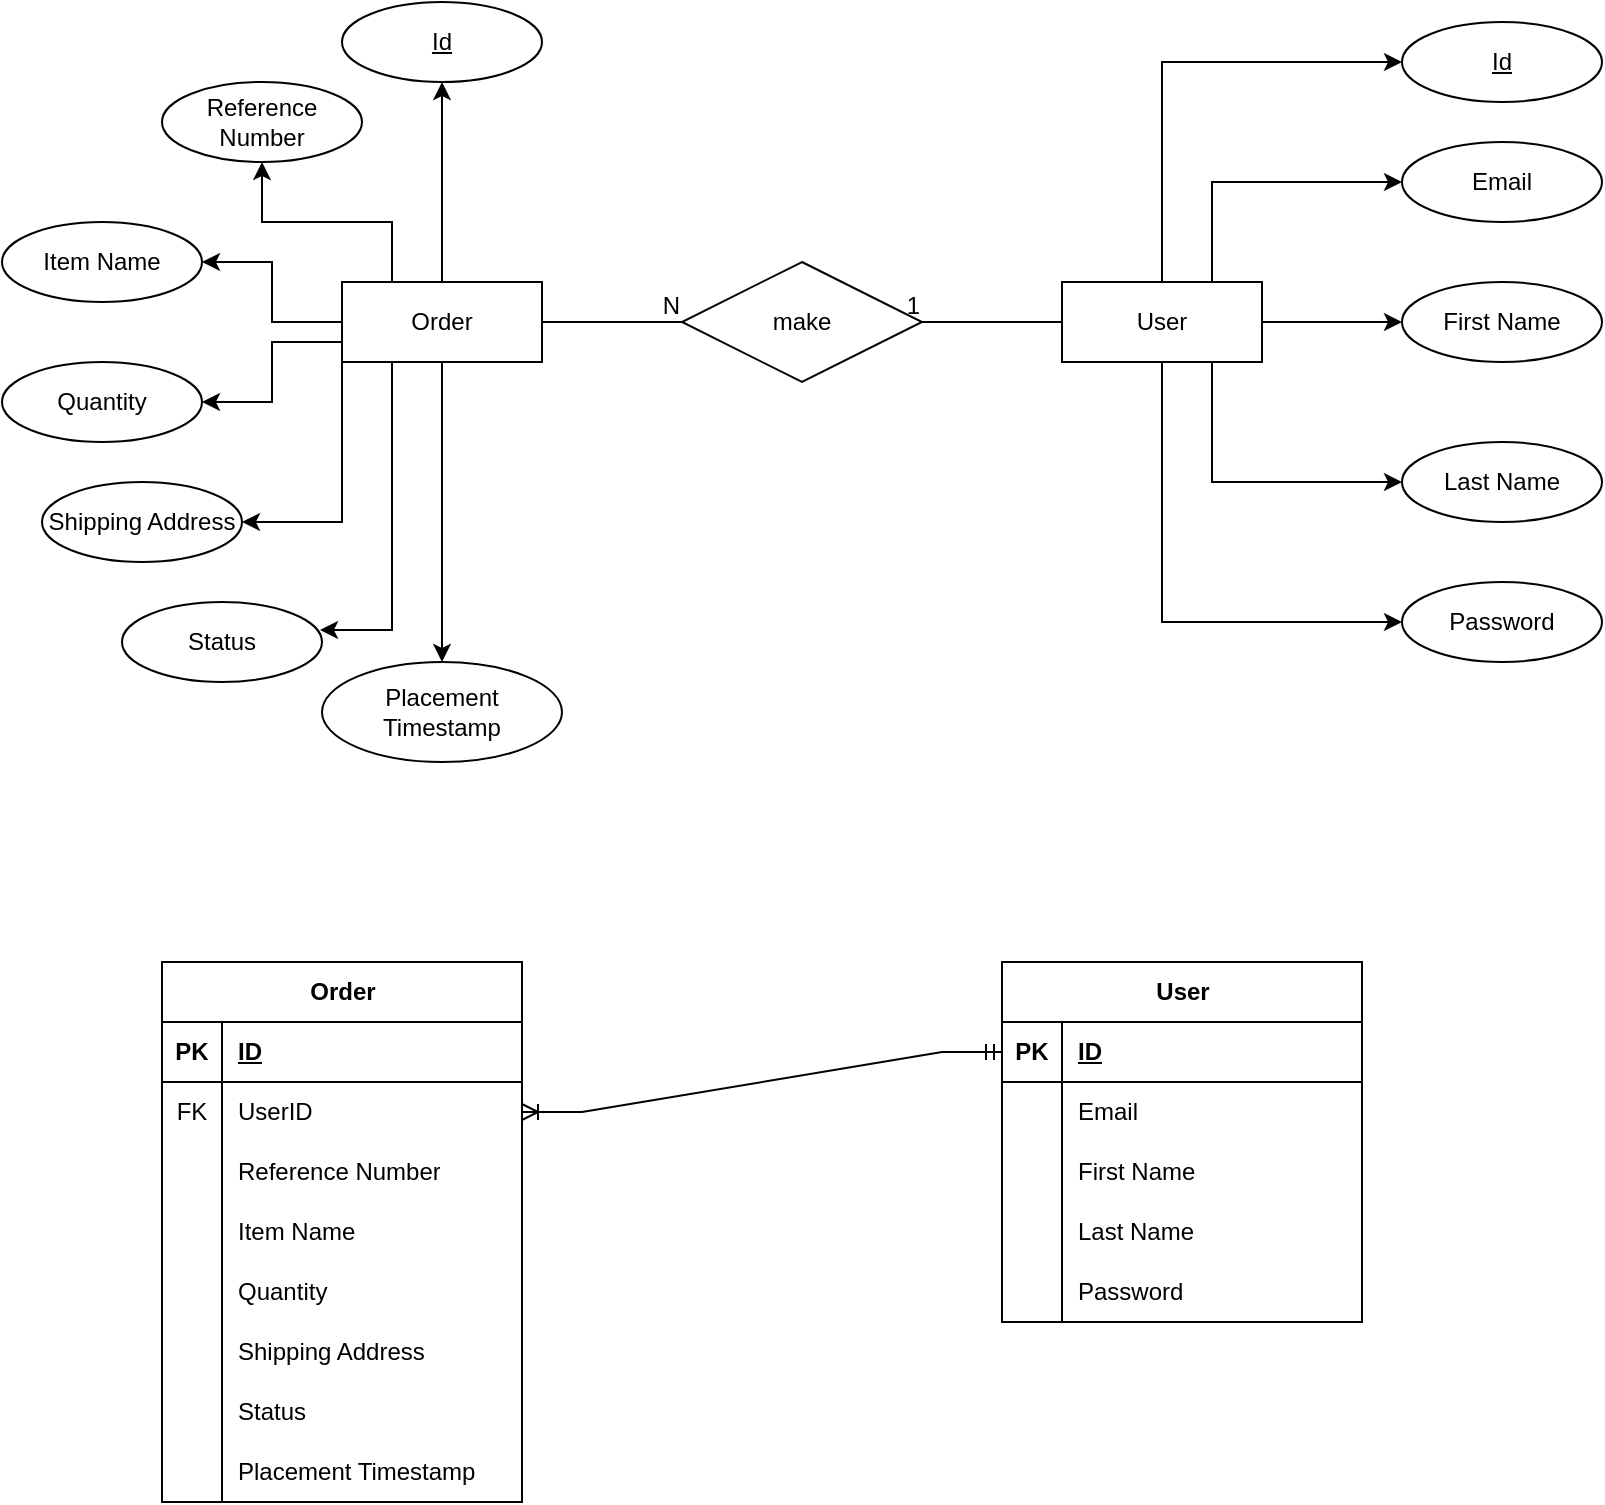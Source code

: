 <mxfile version="24.7.7">
  <diagram id="R2lEEEUBdFMjLlhIrx00" name="Page-1">
    <mxGraphModel dx="880" dy="426" grid="1" gridSize="10" guides="1" tooltips="1" connect="1" arrows="1" fold="1" page="1" pageScale="1" pageWidth="850" pageHeight="1100" math="0" shadow="0" extFonts="Permanent Marker^https://fonts.googleapis.com/css?family=Permanent+Marker">
      <root>
        <mxCell id="0" />
        <mxCell id="1" parent="0" />
        <mxCell id="74X3H9e_f2SujGvIJat9-12" style="edgeStyle=orthogonalEdgeStyle;rounded=0;orthogonalLoop=1;jettySize=auto;html=1;exitX=1;exitY=0.5;exitDx=0;exitDy=0;entryX=0;entryY=0.5;entryDx=0;entryDy=0;" edge="1" parent="1" source="74X3H9e_f2SujGvIJat9-1" target="74X3H9e_f2SujGvIJat9-7">
          <mxGeometry relative="1" as="geometry" />
        </mxCell>
        <mxCell id="74X3H9e_f2SujGvIJat9-13" style="edgeStyle=orthogonalEdgeStyle;rounded=0;orthogonalLoop=1;jettySize=auto;html=1;exitX=0.75;exitY=0;exitDx=0;exitDy=0;entryX=0;entryY=0.5;entryDx=0;entryDy=0;" edge="1" parent="1" source="74X3H9e_f2SujGvIJat9-1" target="74X3H9e_f2SujGvIJat9-9">
          <mxGeometry relative="1" as="geometry" />
        </mxCell>
        <mxCell id="74X3H9e_f2SujGvIJat9-14" style="edgeStyle=orthogonalEdgeStyle;rounded=0;orthogonalLoop=1;jettySize=auto;html=1;exitX=0.5;exitY=0;exitDx=0;exitDy=0;entryX=0;entryY=0.5;entryDx=0;entryDy=0;" edge="1" parent="1" source="74X3H9e_f2SujGvIJat9-1" target="74X3H9e_f2SujGvIJat9-4">
          <mxGeometry relative="1" as="geometry" />
        </mxCell>
        <mxCell id="74X3H9e_f2SujGvIJat9-15" style="edgeStyle=orthogonalEdgeStyle;rounded=0;orthogonalLoop=1;jettySize=auto;html=1;exitX=0.5;exitY=1;exitDx=0;exitDy=0;entryX=0;entryY=0.5;entryDx=0;entryDy=0;" edge="1" parent="1" source="74X3H9e_f2SujGvIJat9-1" target="74X3H9e_f2SujGvIJat9-5">
          <mxGeometry relative="1" as="geometry" />
        </mxCell>
        <mxCell id="74X3H9e_f2SujGvIJat9-16" style="edgeStyle=orthogonalEdgeStyle;rounded=0;orthogonalLoop=1;jettySize=auto;html=1;exitX=0.75;exitY=1;exitDx=0;exitDy=0;entryX=0;entryY=0.5;entryDx=0;entryDy=0;" edge="1" parent="1" source="74X3H9e_f2SujGvIJat9-1" target="74X3H9e_f2SujGvIJat9-6">
          <mxGeometry relative="1" as="geometry" />
        </mxCell>
        <mxCell id="74X3H9e_f2SujGvIJat9-1" value="User" style="whiteSpace=wrap;html=1;align=center;" vertex="1" parent="1">
          <mxGeometry x="550" y="180" width="100" height="40" as="geometry" />
        </mxCell>
        <mxCell id="74X3H9e_f2SujGvIJat9-4" value="Id" style="ellipse;whiteSpace=wrap;html=1;align=center;fontStyle=4;" vertex="1" parent="1">
          <mxGeometry x="720" y="50" width="100" height="40" as="geometry" />
        </mxCell>
        <mxCell id="74X3H9e_f2SujGvIJat9-5" value="Password" style="ellipse;whiteSpace=wrap;html=1;align=center;" vertex="1" parent="1">
          <mxGeometry x="720" y="330" width="100" height="40" as="geometry" />
        </mxCell>
        <mxCell id="74X3H9e_f2SujGvIJat9-6" value="Last Name" style="ellipse;whiteSpace=wrap;html=1;align=center;" vertex="1" parent="1">
          <mxGeometry x="720" y="260" width="100" height="40" as="geometry" />
        </mxCell>
        <mxCell id="74X3H9e_f2SujGvIJat9-7" value="First Name" style="ellipse;whiteSpace=wrap;html=1;align=center;" vertex="1" parent="1">
          <mxGeometry x="720" y="180" width="100" height="40" as="geometry" />
        </mxCell>
        <mxCell id="74X3H9e_f2SujGvIJat9-9" value="Email" style="ellipse;whiteSpace=wrap;html=1;align=center;" vertex="1" parent="1">
          <mxGeometry x="720" y="110" width="100" height="40" as="geometry" />
        </mxCell>
        <mxCell id="74X3H9e_f2SujGvIJat9-32" style="edgeStyle=orthogonalEdgeStyle;rounded=0;orthogonalLoop=1;jettySize=auto;html=1;exitX=0.5;exitY=0;exitDx=0;exitDy=0;entryX=0.5;entryY=1;entryDx=0;entryDy=0;" edge="1" parent="1" source="74X3H9e_f2SujGvIJat9-18" target="74X3H9e_f2SujGvIJat9-26">
          <mxGeometry relative="1" as="geometry" />
        </mxCell>
        <mxCell id="74X3H9e_f2SujGvIJat9-33" style="edgeStyle=orthogonalEdgeStyle;rounded=0;orthogonalLoop=1;jettySize=auto;html=1;exitX=0.25;exitY=0;exitDx=0;exitDy=0;entryX=0.5;entryY=1;entryDx=0;entryDy=0;" edge="1" parent="1" source="74X3H9e_f2SujGvIJat9-18" target="74X3H9e_f2SujGvIJat9-30">
          <mxGeometry relative="1" as="geometry" />
        </mxCell>
        <mxCell id="74X3H9e_f2SujGvIJat9-34" style="edgeStyle=orthogonalEdgeStyle;rounded=0;orthogonalLoop=1;jettySize=auto;html=1;exitX=0;exitY=0.5;exitDx=0;exitDy=0;entryX=1;entryY=0.5;entryDx=0;entryDy=0;" edge="1" parent="1" source="74X3H9e_f2SujGvIJat9-18" target="74X3H9e_f2SujGvIJat9-31">
          <mxGeometry relative="1" as="geometry" />
        </mxCell>
        <mxCell id="74X3H9e_f2SujGvIJat9-35" style="edgeStyle=orthogonalEdgeStyle;rounded=0;orthogonalLoop=1;jettySize=auto;html=1;exitX=0;exitY=0.75;exitDx=0;exitDy=0;entryX=1;entryY=0.5;entryDx=0;entryDy=0;" edge="1" parent="1" source="74X3H9e_f2SujGvIJat9-18" target="74X3H9e_f2SujGvIJat9-29">
          <mxGeometry relative="1" as="geometry" />
        </mxCell>
        <mxCell id="74X3H9e_f2SujGvIJat9-36" style="edgeStyle=orthogonalEdgeStyle;rounded=0;orthogonalLoop=1;jettySize=auto;html=1;exitX=0;exitY=1;exitDx=0;exitDy=0;entryX=1;entryY=0.5;entryDx=0;entryDy=0;" edge="1" parent="1" source="74X3H9e_f2SujGvIJat9-18" target="74X3H9e_f2SujGvIJat9-28">
          <mxGeometry relative="1" as="geometry" />
        </mxCell>
        <mxCell id="74X3H9e_f2SujGvIJat9-37" style="edgeStyle=orthogonalEdgeStyle;rounded=0;orthogonalLoop=1;jettySize=auto;html=1;exitX=0.5;exitY=1;exitDx=0;exitDy=0;entryX=0.5;entryY=0;entryDx=0;entryDy=0;" edge="1" parent="1" source="74X3H9e_f2SujGvIJat9-18" target="74X3H9e_f2SujGvIJat9-27">
          <mxGeometry relative="1" as="geometry" />
        </mxCell>
        <mxCell id="74X3H9e_f2SujGvIJat9-18" value="Order" style="whiteSpace=wrap;html=1;align=center;" vertex="1" parent="1">
          <mxGeometry x="190" y="180" width="100" height="40" as="geometry" />
        </mxCell>
        <mxCell id="74X3H9e_f2SujGvIJat9-19" value="make" style="shape=rhombus;perimeter=rhombusPerimeter;whiteSpace=wrap;html=1;align=center;" vertex="1" parent="1">
          <mxGeometry x="360" y="170" width="120" height="60" as="geometry" />
        </mxCell>
        <mxCell id="74X3H9e_f2SujGvIJat9-21" value="" style="endArrow=none;html=1;rounded=0;exitX=0;exitY=0.5;exitDx=0;exitDy=0;entryX=1;entryY=0.5;entryDx=0;entryDy=0;" edge="1" parent="1" source="74X3H9e_f2SujGvIJat9-1" target="74X3H9e_f2SujGvIJat9-19">
          <mxGeometry relative="1" as="geometry">
            <mxPoint x="360" y="210" as="sourcePoint" />
            <mxPoint x="520" y="210" as="targetPoint" />
          </mxGeometry>
        </mxCell>
        <mxCell id="74X3H9e_f2SujGvIJat9-22" value="1" style="resizable=0;html=1;whiteSpace=wrap;align=right;verticalAlign=bottom;" connectable="0" vertex="1" parent="74X3H9e_f2SujGvIJat9-21">
          <mxGeometry x="1" relative="1" as="geometry" />
        </mxCell>
        <mxCell id="74X3H9e_f2SujGvIJat9-23" value="" style="endArrow=none;html=1;rounded=0;entryX=0;entryY=0.5;entryDx=0;entryDy=0;exitX=1;exitY=0.5;exitDx=0;exitDy=0;" edge="1" parent="1" source="74X3H9e_f2SujGvIJat9-18" target="74X3H9e_f2SujGvIJat9-19">
          <mxGeometry relative="1" as="geometry">
            <mxPoint x="360" y="210" as="sourcePoint" />
            <mxPoint x="520" y="210" as="targetPoint" />
          </mxGeometry>
        </mxCell>
        <mxCell id="74X3H9e_f2SujGvIJat9-24" value="N" style="resizable=0;html=1;whiteSpace=wrap;align=right;verticalAlign=bottom;" connectable="0" vertex="1" parent="74X3H9e_f2SujGvIJat9-23">
          <mxGeometry x="1" relative="1" as="geometry" />
        </mxCell>
        <mxCell id="74X3H9e_f2SujGvIJat9-26" value="Id" style="ellipse;whiteSpace=wrap;html=1;align=center;fontStyle=4;" vertex="1" parent="1">
          <mxGeometry x="190" y="40" width="100" height="40" as="geometry" />
        </mxCell>
        <mxCell id="74X3H9e_f2SujGvIJat9-27" value="Placement Timestamp" style="ellipse;whiteSpace=wrap;html=1;align=center;" vertex="1" parent="1">
          <mxGeometry x="180" y="370" width="120" height="50" as="geometry" />
        </mxCell>
        <mxCell id="74X3H9e_f2SujGvIJat9-28" value="Shipping Address" style="ellipse;whiteSpace=wrap;html=1;align=center;" vertex="1" parent="1">
          <mxGeometry x="40" y="280" width="100" height="40" as="geometry" />
        </mxCell>
        <mxCell id="74X3H9e_f2SujGvIJat9-29" value="Quantity" style="ellipse;whiteSpace=wrap;html=1;align=center;" vertex="1" parent="1">
          <mxGeometry x="20" y="220" width="100" height="40" as="geometry" />
        </mxCell>
        <mxCell id="74X3H9e_f2SujGvIJat9-30" value="Reference Number" style="ellipse;whiteSpace=wrap;html=1;align=center;" vertex="1" parent="1">
          <mxGeometry x="100" y="80" width="100" height="40" as="geometry" />
        </mxCell>
        <mxCell id="74X3H9e_f2SujGvIJat9-31" value="Item Name" style="ellipse;whiteSpace=wrap;html=1;align=center;" vertex="1" parent="1">
          <mxGeometry x="20" y="150" width="100" height="40" as="geometry" />
        </mxCell>
        <mxCell id="74X3H9e_f2SujGvIJat9-38" value="Status" style="ellipse;whiteSpace=wrap;html=1;align=center;" vertex="1" parent="1">
          <mxGeometry x="80" y="340" width="100" height="40" as="geometry" />
        </mxCell>
        <mxCell id="74X3H9e_f2SujGvIJat9-39" style="edgeStyle=orthogonalEdgeStyle;rounded=0;orthogonalLoop=1;jettySize=auto;html=1;exitX=0.25;exitY=1;exitDx=0;exitDy=0;entryX=0.99;entryY=0.35;entryDx=0;entryDy=0;entryPerimeter=0;" edge="1" parent="1" source="74X3H9e_f2SujGvIJat9-18" target="74X3H9e_f2SujGvIJat9-38">
          <mxGeometry relative="1" as="geometry" />
        </mxCell>
        <mxCell id="74X3H9e_f2SujGvIJat9-44" value="Order" style="shape=table;startSize=30;container=1;collapsible=1;childLayout=tableLayout;fixedRows=1;rowLines=0;fontStyle=1;align=center;resizeLast=1;html=1;" vertex="1" parent="1">
          <mxGeometry x="100" y="520" width="180" height="270" as="geometry" />
        </mxCell>
        <mxCell id="74X3H9e_f2SujGvIJat9-45" value="" style="shape=tableRow;horizontal=0;startSize=0;swimlaneHead=0;swimlaneBody=0;fillColor=none;collapsible=0;dropTarget=0;points=[[0,0.5],[1,0.5]];portConstraint=eastwest;top=0;left=0;right=0;bottom=1;" vertex="1" parent="74X3H9e_f2SujGvIJat9-44">
          <mxGeometry y="30" width="180" height="30" as="geometry" />
        </mxCell>
        <mxCell id="74X3H9e_f2SujGvIJat9-46" value="PK" style="shape=partialRectangle;connectable=0;fillColor=none;top=0;left=0;bottom=0;right=0;fontStyle=1;overflow=hidden;whiteSpace=wrap;html=1;" vertex="1" parent="74X3H9e_f2SujGvIJat9-45">
          <mxGeometry width="30" height="30" as="geometry">
            <mxRectangle width="30" height="30" as="alternateBounds" />
          </mxGeometry>
        </mxCell>
        <mxCell id="74X3H9e_f2SujGvIJat9-47" value="ID" style="shape=partialRectangle;connectable=0;fillColor=none;top=0;left=0;bottom=0;right=0;align=left;spacingLeft=6;fontStyle=5;overflow=hidden;whiteSpace=wrap;html=1;" vertex="1" parent="74X3H9e_f2SujGvIJat9-45">
          <mxGeometry x="30" width="150" height="30" as="geometry">
            <mxRectangle width="150" height="30" as="alternateBounds" />
          </mxGeometry>
        </mxCell>
        <mxCell id="74X3H9e_f2SujGvIJat9-48" value="" style="shape=tableRow;horizontal=0;startSize=0;swimlaneHead=0;swimlaneBody=0;fillColor=none;collapsible=0;dropTarget=0;points=[[0,0.5],[1,0.5]];portConstraint=eastwest;top=0;left=0;right=0;bottom=0;" vertex="1" parent="74X3H9e_f2SujGvIJat9-44">
          <mxGeometry y="60" width="180" height="30" as="geometry" />
        </mxCell>
        <mxCell id="74X3H9e_f2SujGvIJat9-49" value="FK" style="shape=partialRectangle;connectable=0;fillColor=none;top=0;left=0;bottom=0;right=0;editable=1;overflow=hidden;whiteSpace=wrap;html=1;" vertex="1" parent="74X3H9e_f2SujGvIJat9-48">
          <mxGeometry width="30" height="30" as="geometry">
            <mxRectangle width="30" height="30" as="alternateBounds" />
          </mxGeometry>
        </mxCell>
        <mxCell id="74X3H9e_f2SujGvIJat9-50" value="UserID" style="shape=partialRectangle;connectable=0;fillColor=none;top=0;left=0;bottom=0;right=0;align=left;spacingLeft=6;overflow=hidden;whiteSpace=wrap;html=1;" vertex="1" parent="74X3H9e_f2SujGvIJat9-48">
          <mxGeometry x="30" width="150" height="30" as="geometry">
            <mxRectangle width="150" height="30" as="alternateBounds" />
          </mxGeometry>
        </mxCell>
        <mxCell id="74X3H9e_f2SujGvIJat9-51" value="" style="shape=tableRow;horizontal=0;startSize=0;swimlaneHead=0;swimlaneBody=0;fillColor=none;collapsible=0;dropTarget=0;points=[[0,0.5],[1,0.5]];portConstraint=eastwest;top=0;left=0;right=0;bottom=0;" vertex="1" parent="74X3H9e_f2SujGvIJat9-44">
          <mxGeometry y="90" width="180" height="30" as="geometry" />
        </mxCell>
        <mxCell id="74X3H9e_f2SujGvIJat9-52" value="" style="shape=partialRectangle;connectable=0;fillColor=none;top=0;left=0;bottom=0;right=0;editable=1;overflow=hidden;whiteSpace=wrap;html=1;" vertex="1" parent="74X3H9e_f2SujGvIJat9-51">
          <mxGeometry width="30" height="30" as="geometry">
            <mxRectangle width="30" height="30" as="alternateBounds" />
          </mxGeometry>
        </mxCell>
        <mxCell id="74X3H9e_f2SujGvIJat9-53" value="Reference Number" style="shape=partialRectangle;connectable=0;fillColor=none;top=0;left=0;bottom=0;right=0;align=left;spacingLeft=6;overflow=hidden;whiteSpace=wrap;html=1;" vertex="1" parent="74X3H9e_f2SujGvIJat9-51">
          <mxGeometry x="30" width="150" height="30" as="geometry">
            <mxRectangle width="150" height="30" as="alternateBounds" />
          </mxGeometry>
        </mxCell>
        <mxCell id="74X3H9e_f2SujGvIJat9-54" value="" style="shape=tableRow;horizontal=0;startSize=0;swimlaneHead=0;swimlaneBody=0;fillColor=none;collapsible=0;dropTarget=0;points=[[0,0.5],[1,0.5]];portConstraint=eastwest;top=0;left=0;right=0;bottom=0;" vertex="1" parent="74X3H9e_f2SujGvIJat9-44">
          <mxGeometry y="120" width="180" height="30" as="geometry" />
        </mxCell>
        <mxCell id="74X3H9e_f2SujGvIJat9-55" value="" style="shape=partialRectangle;connectable=0;fillColor=none;top=0;left=0;bottom=0;right=0;editable=1;overflow=hidden;whiteSpace=wrap;html=1;" vertex="1" parent="74X3H9e_f2SujGvIJat9-54">
          <mxGeometry width="30" height="30" as="geometry">
            <mxRectangle width="30" height="30" as="alternateBounds" />
          </mxGeometry>
        </mxCell>
        <mxCell id="74X3H9e_f2SujGvIJat9-56" value="Item Name" style="shape=partialRectangle;connectable=0;fillColor=none;top=0;left=0;bottom=0;right=0;align=left;spacingLeft=6;overflow=hidden;whiteSpace=wrap;html=1;" vertex="1" parent="74X3H9e_f2SujGvIJat9-54">
          <mxGeometry x="30" width="150" height="30" as="geometry">
            <mxRectangle width="150" height="30" as="alternateBounds" />
          </mxGeometry>
        </mxCell>
        <mxCell id="74X3H9e_f2SujGvIJat9-76" style="shape=tableRow;horizontal=0;startSize=0;swimlaneHead=0;swimlaneBody=0;fillColor=none;collapsible=0;dropTarget=0;points=[[0,0.5],[1,0.5]];portConstraint=eastwest;top=0;left=0;right=0;bottom=0;" vertex="1" parent="74X3H9e_f2SujGvIJat9-44">
          <mxGeometry y="150" width="180" height="30" as="geometry" />
        </mxCell>
        <mxCell id="74X3H9e_f2SujGvIJat9-77" style="shape=partialRectangle;connectable=0;fillColor=none;top=0;left=0;bottom=0;right=0;editable=1;overflow=hidden;whiteSpace=wrap;html=1;" vertex="1" parent="74X3H9e_f2SujGvIJat9-76">
          <mxGeometry width="30" height="30" as="geometry">
            <mxRectangle width="30" height="30" as="alternateBounds" />
          </mxGeometry>
        </mxCell>
        <mxCell id="74X3H9e_f2SujGvIJat9-78" value="Quantity" style="shape=partialRectangle;connectable=0;fillColor=none;top=0;left=0;bottom=0;right=0;align=left;spacingLeft=6;overflow=hidden;whiteSpace=wrap;html=1;" vertex="1" parent="74X3H9e_f2SujGvIJat9-76">
          <mxGeometry x="30" width="150" height="30" as="geometry">
            <mxRectangle width="150" height="30" as="alternateBounds" />
          </mxGeometry>
        </mxCell>
        <mxCell id="74X3H9e_f2SujGvIJat9-73" style="shape=tableRow;horizontal=0;startSize=0;swimlaneHead=0;swimlaneBody=0;fillColor=none;collapsible=0;dropTarget=0;points=[[0,0.5],[1,0.5]];portConstraint=eastwest;top=0;left=0;right=0;bottom=0;" vertex="1" parent="74X3H9e_f2SujGvIJat9-44">
          <mxGeometry y="180" width="180" height="30" as="geometry" />
        </mxCell>
        <mxCell id="74X3H9e_f2SujGvIJat9-74" style="shape=partialRectangle;connectable=0;fillColor=none;top=0;left=0;bottom=0;right=0;editable=1;overflow=hidden;whiteSpace=wrap;html=1;" vertex="1" parent="74X3H9e_f2SujGvIJat9-73">
          <mxGeometry width="30" height="30" as="geometry">
            <mxRectangle width="30" height="30" as="alternateBounds" />
          </mxGeometry>
        </mxCell>
        <mxCell id="74X3H9e_f2SujGvIJat9-75" value="Shipping Address" style="shape=partialRectangle;connectable=0;fillColor=none;top=0;left=0;bottom=0;right=0;align=left;spacingLeft=6;overflow=hidden;whiteSpace=wrap;html=1;" vertex="1" parent="74X3H9e_f2SujGvIJat9-73">
          <mxGeometry x="30" width="150" height="30" as="geometry">
            <mxRectangle width="150" height="30" as="alternateBounds" />
          </mxGeometry>
        </mxCell>
        <mxCell id="74X3H9e_f2SujGvIJat9-70" style="shape=tableRow;horizontal=0;startSize=0;swimlaneHead=0;swimlaneBody=0;fillColor=none;collapsible=0;dropTarget=0;points=[[0,0.5],[1,0.5]];portConstraint=eastwest;top=0;left=0;right=0;bottom=0;" vertex="1" parent="74X3H9e_f2SujGvIJat9-44">
          <mxGeometry y="210" width="180" height="30" as="geometry" />
        </mxCell>
        <mxCell id="74X3H9e_f2SujGvIJat9-71" style="shape=partialRectangle;connectable=0;fillColor=none;top=0;left=0;bottom=0;right=0;editable=1;overflow=hidden;whiteSpace=wrap;html=1;" vertex="1" parent="74X3H9e_f2SujGvIJat9-70">
          <mxGeometry width="30" height="30" as="geometry">
            <mxRectangle width="30" height="30" as="alternateBounds" />
          </mxGeometry>
        </mxCell>
        <mxCell id="74X3H9e_f2SujGvIJat9-72" value="Status" style="shape=partialRectangle;connectable=0;fillColor=none;top=0;left=0;bottom=0;right=0;align=left;spacingLeft=6;overflow=hidden;whiteSpace=wrap;html=1;" vertex="1" parent="74X3H9e_f2SujGvIJat9-70">
          <mxGeometry x="30" width="150" height="30" as="geometry">
            <mxRectangle width="150" height="30" as="alternateBounds" />
          </mxGeometry>
        </mxCell>
        <mxCell id="74X3H9e_f2SujGvIJat9-79" style="shape=tableRow;horizontal=0;startSize=0;swimlaneHead=0;swimlaneBody=0;fillColor=none;collapsible=0;dropTarget=0;points=[[0,0.5],[1,0.5]];portConstraint=eastwest;top=0;left=0;right=0;bottom=0;" vertex="1" parent="74X3H9e_f2SujGvIJat9-44">
          <mxGeometry y="240" width="180" height="30" as="geometry" />
        </mxCell>
        <mxCell id="74X3H9e_f2SujGvIJat9-80" style="shape=partialRectangle;connectable=0;fillColor=none;top=0;left=0;bottom=0;right=0;editable=1;overflow=hidden;whiteSpace=wrap;html=1;" vertex="1" parent="74X3H9e_f2SujGvIJat9-79">
          <mxGeometry width="30" height="30" as="geometry">
            <mxRectangle width="30" height="30" as="alternateBounds" />
          </mxGeometry>
        </mxCell>
        <mxCell id="74X3H9e_f2SujGvIJat9-81" value="Placement Timestamp" style="shape=partialRectangle;connectable=0;fillColor=none;top=0;left=0;bottom=0;right=0;align=left;spacingLeft=6;overflow=hidden;whiteSpace=wrap;html=1;" vertex="1" parent="74X3H9e_f2SujGvIJat9-79">
          <mxGeometry x="30" width="150" height="30" as="geometry">
            <mxRectangle width="150" height="30" as="alternateBounds" />
          </mxGeometry>
        </mxCell>
        <mxCell id="74X3H9e_f2SujGvIJat9-57" value="User" style="shape=table;startSize=30;container=1;collapsible=1;childLayout=tableLayout;fixedRows=1;rowLines=0;fontStyle=1;align=center;resizeLast=1;html=1;" vertex="1" parent="1">
          <mxGeometry x="520" y="520" width="180" height="180" as="geometry" />
        </mxCell>
        <mxCell id="74X3H9e_f2SujGvIJat9-58" value="" style="shape=tableRow;horizontal=0;startSize=0;swimlaneHead=0;swimlaneBody=0;fillColor=none;collapsible=0;dropTarget=0;points=[[0,0.5],[1,0.5]];portConstraint=eastwest;top=0;left=0;right=0;bottom=1;" vertex="1" parent="74X3H9e_f2SujGvIJat9-57">
          <mxGeometry y="30" width="180" height="30" as="geometry" />
        </mxCell>
        <mxCell id="74X3H9e_f2SujGvIJat9-59" value="PK" style="shape=partialRectangle;connectable=0;fillColor=none;top=0;left=0;bottom=0;right=0;fontStyle=1;overflow=hidden;whiteSpace=wrap;html=1;" vertex="1" parent="74X3H9e_f2SujGvIJat9-58">
          <mxGeometry width="30" height="30" as="geometry">
            <mxRectangle width="30" height="30" as="alternateBounds" />
          </mxGeometry>
        </mxCell>
        <mxCell id="74X3H9e_f2SujGvIJat9-60" value="ID" style="shape=partialRectangle;connectable=0;fillColor=none;top=0;left=0;bottom=0;right=0;align=left;spacingLeft=6;fontStyle=5;overflow=hidden;whiteSpace=wrap;html=1;" vertex="1" parent="74X3H9e_f2SujGvIJat9-58">
          <mxGeometry x="30" width="150" height="30" as="geometry">
            <mxRectangle width="150" height="30" as="alternateBounds" />
          </mxGeometry>
        </mxCell>
        <mxCell id="74X3H9e_f2SujGvIJat9-61" value="" style="shape=tableRow;horizontal=0;startSize=0;swimlaneHead=0;swimlaneBody=0;fillColor=none;collapsible=0;dropTarget=0;points=[[0,0.5],[1,0.5]];portConstraint=eastwest;top=0;left=0;right=0;bottom=0;" vertex="1" parent="74X3H9e_f2SujGvIJat9-57">
          <mxGeometry y="60" width="180" height="30" as="geometry" />
        </mxCell>
        <mxCell id="74X3H9e_f2SujGvIJat9-62" value="" style="shape=partialRectangle;connectable=0;fillColor=none;top=0;left=0;bottom=0;right=0;editable=1;overflow=hidden;whiteSpace=wrap;html=1;" vertex="1" parent="74X3H9e_f2SujGvIJat9-61">
          <mxGeometry width="30" height="30" as="geometry">
            <mxRectangle width="30" height="30" as="alternateBounds" />
          </mxGeometry>
        </mxCell>
        <mxCell id="74X3H9e_f2SujGvIJat9-63" value="Email" style="shape=partialRectangle;connectable=0;fillColor=none;top=0;left=0;bottom=0;right=0;align=left;spacingLeft=6;overflow=hidden;whiteSpace=wrap;html=1;" vertex="1" parent="74X3H9e_f2SujGvIJat9-61">
          <mxGeometry x="30" width="150" height="30" as="geometry">
            <mxRectangle width="150" height="30" as="alternateBounds" />
          </mxGeometry>
        </mxCell>
        <mxCell id="74X3H9e_f2SujGvIJat9-64" value="" style="shape=tableRow;horizontal=0;startSize=0;swimlaneHead=0;swimlaneBody=0;fillColor=none;collapsible=0;dropTarget=0;points=[[0,0.5],[1,0.5]];portConstraint=eastwest;top=0;left=0;right=0;bottom=0;" vertex="1" parent="74X3H9e_f2SujGvIJat9-57">
          <mxGeometry y="90" width="180" height="30" as="geometry" />
        </mxCell>
        <mxCell id="74X3H9e_f2SujGvIJat9-65" value="" style="shape=partialRectangle;connectable=0;fillColor=none;top=0;left=0;bottom=0;right=0;editable=1;overflow=hidden;whiteSpace=wrap;html=1;" vertex="1" parent="74X3H9e_f2SujGvIJat9-64">
          <mxGeometry width="30" height="30" as="geometry">
            <mxRectangle width="30" height="30" as="alternateBounds" />
          </mxGeometry>
        </mxCell>
        <mxCell id="74X3H9e_f2SujGvIJat9-66" value="First Name" style="shape=partialRectangle;connectable=0;fillColor=none;top=0;left=0;bottom=0;right=0;align=left;spacingLeft=6;overflow=hidden;whiteSpace=wrap;html=1;" vertex="1" parent="74X3H9e_f2SujGvIJat9-64">
          <mxGeometry x="30" width="150" height="30" as="geometry">
            <mxRectangle width="150" height="30" as="alternateBounds" />
          </mxGeometry>
        </mxCell>
        <mxCell id="74X3H9e_f2SujGvIJat9-67" value="" style="shape=tableRow;horizontal=0;startSize=0;swimlaneHead=0;swimlaneBody=0;fillColor=none;collapsible=0;dropTarget=0;points=[[0,0.5],[1,0.5]];portConstraint=eastwest;top=0;left=0;right=0;bottom=0;" vertex="1" parent="74X3H9e_f2SujGvIJat9-57">
          <mxGeometry y="120" width="180" height="30" as="geometry" />
        </mxCell>
        <mxCell id="74X3H9e_f2SujGvIJat9-68" value="" style="shape=partialRectangle;connectable=0;fillColor=none;top=0;left=0;bottom=0;right=0;editable=1;overflow=hidden;whiteSpace=wrap;html=1;" vertex="1" parent="74X3H9e_f2SujGvIJat9-67">
          <mxGeometry width="30" height="30" as="geometry">
            <mxRectangle width="30" height="30" as="alternateBounds" />
          </mxGeometry>
        </mxCell>
        <mxCell id="74X3H9e_f2SujGvIJat9-69" value="Last Name" style="shape=partialRectangle;connectable=0;fillColor=none;top=0;left=0;bottom=0;right=0;align=left;spacingLeft=6;overflow=hidden;whiteSpace=wrap;html=1;" vertex="1" parent="74X3H9e_f2SujGvIJat9-67">
          <mxGeometry x="30" width="150" height="30" as="geometry">
            <mxRectangle width="150" height="30" as="alternateBounds" />
          </mxGeometry>
        </mxCell>
        <mxCell id="74X3H9e_f2SujGvIJat9-82" style="shape=tableRow;horizontal=0;startSize=0;swimlaneHead=0;swimlaneBody=0;fillColor=none;collapsible=0;dropTarget=0;points=[[0,0.5],[1,0.5]];portConstraint=eastwest;top=0;left=0;right=0;bottom=0;" vertex="1" parent="74X3H9e_f2SujGvIJat9-57">
          <mxGeometry y="150" width="180" height="30" as="geometry" />
        </mxCell>
        <mxCell id="74X3H9e_f2SujGvIJat9-83" style="shape=partialRectangle;connectable=0;fillColor=none;top=0;left=0;bottom=0;right=0;editable=1;overflow=hidden;whiteSpace=wrap;html=1;" vertex="1" parent="74X3H9e_f2SujGvIJat9-82">
          <mxGeometry width="30" height="30" as="geometry">
            <mxRectangle width="30" height="30" as="alternateBounds" />
          </mxGeometry>
        </mxCell>
        <mxCell id="74X3H9e_f2SujGvIJat9-84" value="Password" style="shape=partialRectangle;connectable=0;fillColor=none;top=0;left=0;bottom=0;right=0;align=left;spacingLeft=6;overflow=hidden;whiteSpace=wrap;html=1;" vertex="1" parent="74X3H9e_f2SujGvIJat9-82">
          <mxGeometry x="30" width="150" height="30" as="geometry">
            <mxRectangle width="150" height="30" as="alternateBounds" />
          </mxGeometry>
        </mxCell>
        <mxCell id="74X3H9e_f2SujGvIJat9-89" value="" style="edgeStyle=entityRelationEdgeStyle;fontSize=12;html=1;endArrow=ERoneToMany;startArrow=ERmandOne;rounded=0;exitX=0;exitY=0.5;exitDx=0;exitDy=0;entryX=1;entryY=0.5;entryDx=0;entryDy=0;" edge="1" parent="1" source="74X3H9e_f2SujGvIJat9-58" target="74X3H9e_f2SujGvIJat9-48">
          <mxGeometry width="100" height="100" relative="1" as="geometry">
            <mxPoint x="430" y="590" as="sourcePoint" />
            <mxPoint x="340" y="640" as="targetPoint" />
            <Array as="points">
              <mxPoint x="300" y="580" />
              <mxPoint x="540" y="690" />
            </Array>
          </mxGeometry>
        </mxCell>
      </root>
    </mxGraphModel>
  </diagram>
</mxfile>
